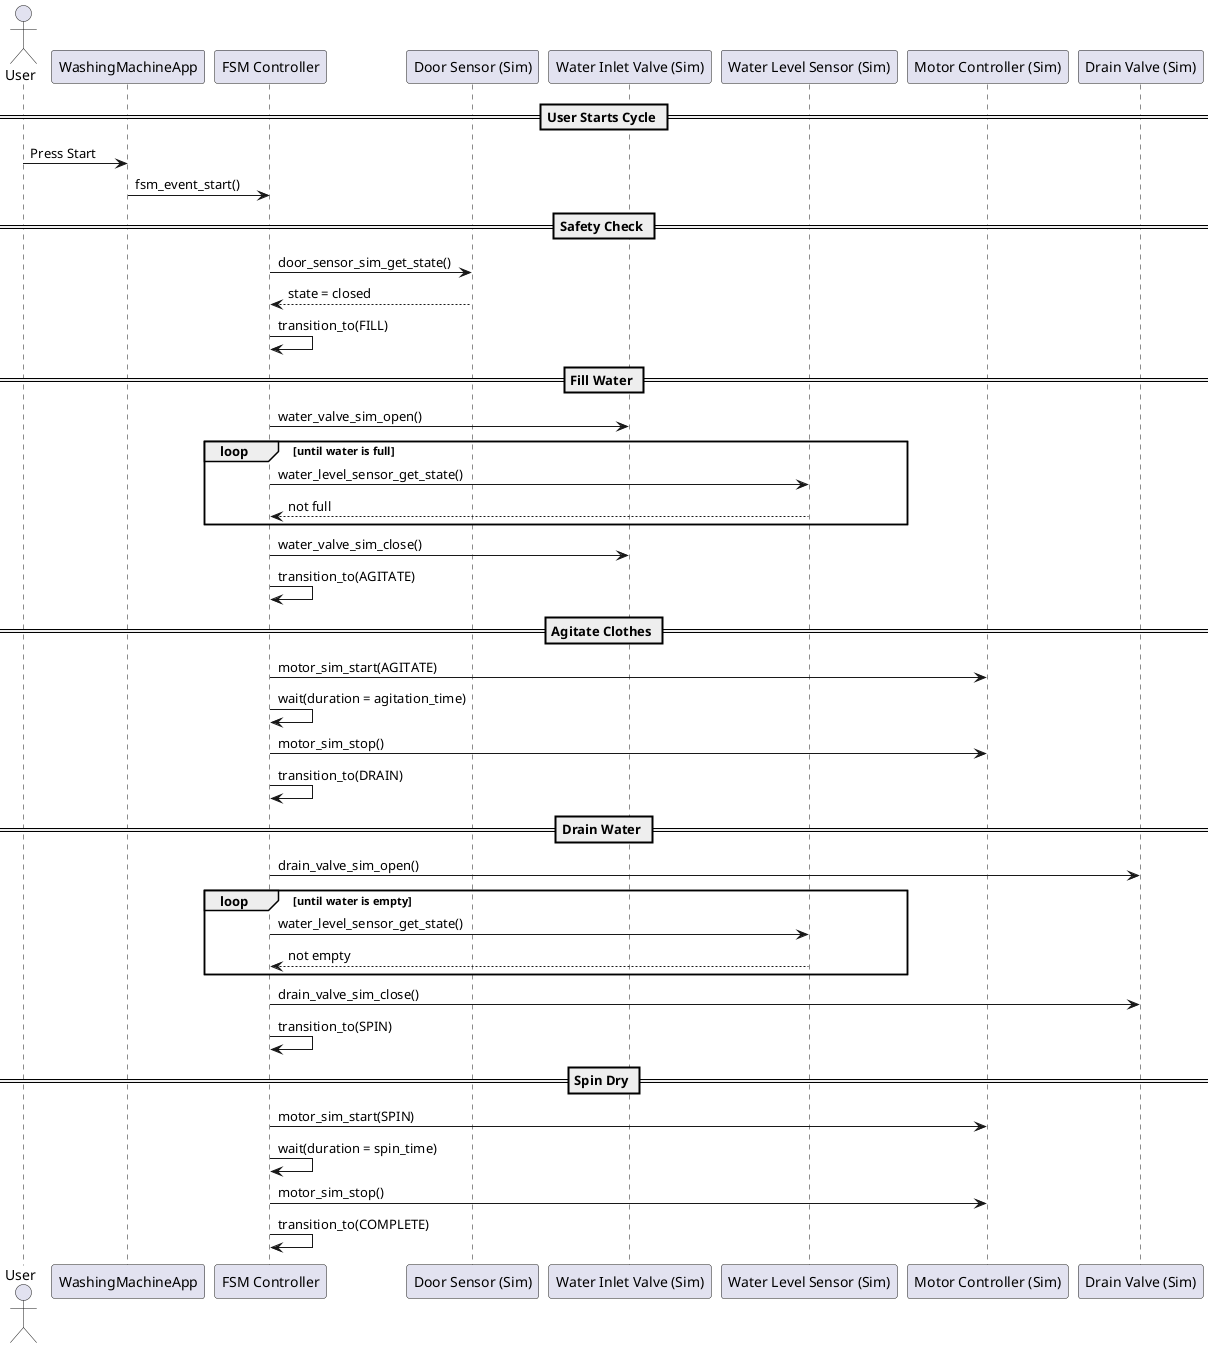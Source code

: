 @startuml
actor User
participant "WashingMachineApp" as App
participant "FSM Controller" as FSM
participant "Door Sensor (Sim)" as DoorSim
participant "Water Inlet Valve (Sim)" as ValveSim
participant "Water Level Sensor (Sim)" as LevelSim
participant "Motor Controller (Sim)" as MotorSim
participant "Drain Valve (Sim)" as DrainSim

== User Starts Cycle ==
User -> App : Press Start
App -> FSM : fsm_event_start()

== Safety Check ==
FSM -> DoorSim : door_sensor_sim_get_state()
DoorSim --> FSM : state = closed

FSM -> FSM : transition_to(FILL)

== Fill Water ==
FSM -> ValveSim : water_valve_sim_open()
loop until water is full
    FSM -> LevelSim : water_level_sensor_get_state()
    LevelSim --> FSM : not full
end
FSM -> ValveSim : water_valve_sim_close()
FSM -> FSM : transition_to(AGITATE)

== Agitate Clothes ==
FSM -> MotorSim : motor_sim_start(AGITATE)
FSM -> FSM : wait(duration = agitation_time)
FSM -> MotorSim : motor_sim_stop()
FSM -> FSM : transition_to(DRAIN)

== Drain Water ==
FSM -> DrainSim : drain_valve_sim_open()
loop until water is empty
    FSM -> LevelSim : water_level_sensor_get_state()
    LevelSim --> FSM : not empty
end
FSM -> DrainSim : drain_valve_sim_close()
FSM -> FSM : transition_to(SPIN)

== Spin Dry ==
FSM -> MotorSim : motor_sim_start(SPIN)
FSM -> FSM : wait(duration = spin_time)
FSM -> MotorSim : motor_sim_stop()
FSM -> FSM : transition_to(COMPLETE)

@enduml
